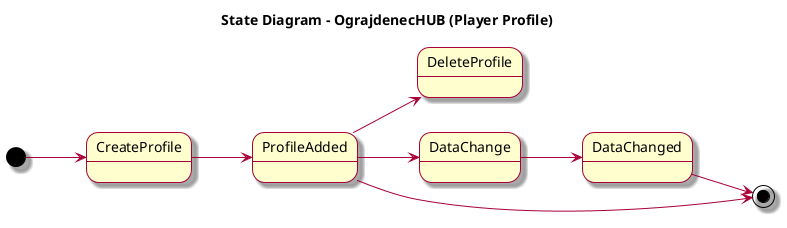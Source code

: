 @startuml
left to right direction
skin rose
title State Diagram - OgrajdenecHUB (Player Profile)

[*] --> CreateProfile
CreateProfile --> ProfileAdded
ProfileAdded --> DeleteProfile
ProfileAdded --> DataChange
DataChange --> DataChanged
DataChanged --> [*]
ProfileAdded --> [*]
@enduml
